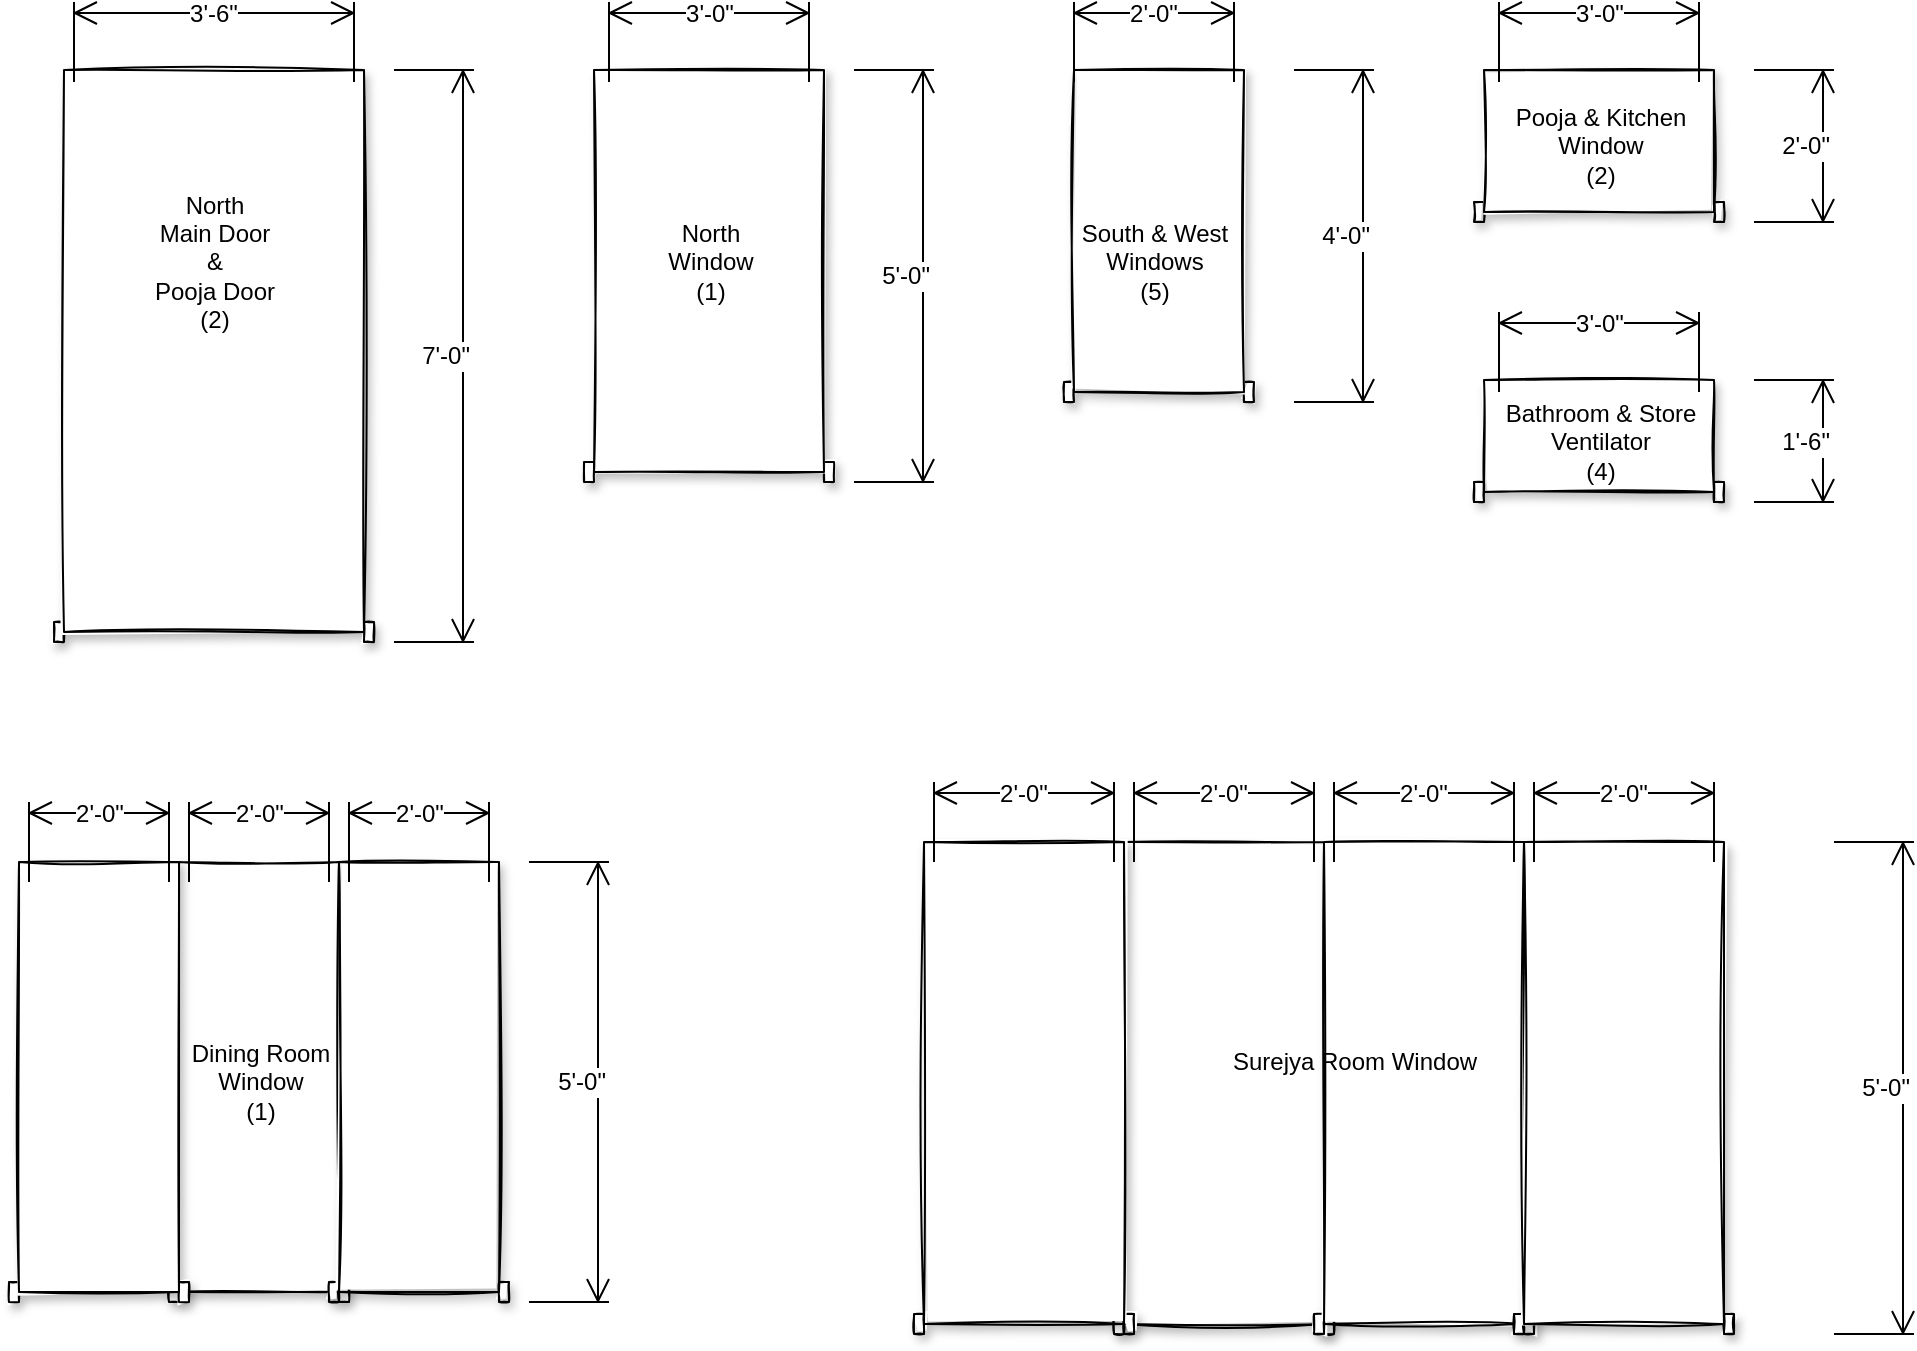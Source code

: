 <mxfile version="16.6.2" type="github" pages="2">
  <diagram id="2RyU8XgS3Ou342YZrbgs" name="GF Doors">
    <mxGraphModel dx="1328" dy="710" grid="1" gridSize="10" guides="1" tooltips="1" connect="1" arrows="1" fold="1" page="1" pageScale="1" pageWidth="1169" pageHeight="827" math="0" shadow="0">
      <root>
        <mxCell id="0" />
        <mxCell id="1" parent="0" />
        <mxCell id="-kedIc6O_IsfXzTdyW87-51" value="" style="verticalLabelPosition=bottom;html=1;verticalAlign=top;align=center;shape=mxgraph.floorplan.doorOverhead;shadow=1;sketch=1;gradientColor=none;" vertex="1" parent="1">
          <mxGeometry x="147.5" y="480" width="90" height="220" as="geometry" />
        </mxCell>
        <mxCell id="-kedIc6O_IsfXzTdyW87-52" value="" style="verticalLabelPosition=bottom;html=1;verticalAlign=top;align=center;shape=mxgraph.floorplan.doorOverhead;shadow=1;sketch=1;gradientColor=none;" vertex="1" parent="1">
          <mxGeometry x="227.5" y="480" width="90" height="220" as="geometry" />
        </mxCell>
        <mxCell id="-kedIc6O_IsfXzTdyW87-2" value="" style="verticalLabelPosition=bottom;html=1;verticalAlign=top;align=center;shape=mxgraph.floorplan.doorOverhead;gradientColor=none;shadow=1;sketch=1;" vertex="1" parent="1">
          <mxGeometry x="90" y="84" width="160" height="286" as="geometry" />
        </mxCell>
        <mxCell id="-kedIc6O_IsfXzTdyW87-6" value="3&#39;-6&quot;" style="shape=dimension;direction=west;whiteSpace=wrap;html=1;align=center;points=[];verticalAlign=top;spacingTop=-8;labelBackgroundColor=#ffffff" vertex="1" parent="1">
          <mxGeometry x="100" y="50" width="140" height="40" as="geometry" />
        </mxCell>
        <mxCell id="-kedIc6O_IsfXzTdyW87-7" value="7&#39;-0&quot;" style="shape=dimension;direction=north;whiteSpace=wrap;html=1;align=right;points=[];verticalAlign=middle;labelBackgroundColor=#ffffff;shadow=0;sketch=0;gradientColor=none;" vertex="1" parent="1">
          <mxGeometry x="260" y="84" width="40" height="286" as="geometry" />
        </mxCell>
        <mxCell id="-kedIc6O_IsfXzTdyW87-8" value="North&lt;br&gt;Main Door&lt;br&gt;&amp;amp;&lt;br&gt;Pooja Door&lt;br&gt;(2)" style="text;html=1;resizable=0;autosize=1;align=center;verticalAlign=middle;points=[];fillColor=none;strokeColor=none;rounded=0;shadow=1;sketch=1;" vertex="1" parent="1">
          <mxGeometry x="130" y="140" width="80" height="80" as="geometry" />
        </mxCell>
        <mxCell id="-kedIc6O_IsfXzTdyW87-12" value="" style="verticalLabelPosition=bottom;html=1;verticalAlign=top;align=center;shape=mxgraph.floorplan.doorOverhead;shadow=1;sketch=1;gradientColor=none;" vertex="1" parent="1">
          <mxGeometry x="355" y="84" width="125" height="206" as="geometry" />
        </mxCell>
        <mxCell id="-kedIc6O_IsfXzTdyW87-13" value="3&#39;-0&quot;" style="shape=dimension;direction=west;whiteSpace=wrap;html=1;align=center;points=[];verticalAlign=top;spacingTop=-8;labelBackgroundColor=#ffffff" vertex="1" parent="1">
          <mxGeometry x="367.5" y="50" width="100" height="40" as="geometry" />
        </mxCell>
        <mxCell id="-kedIc6O_IsfXzTdyW87-14" value="5&#39;-0&quot;" style="shape=dimension;direction=north;whiteSpace=wrap;html=1;align=right;points=[];verticalAlign=middle;labelBackgroundColor=#ffffff;shadow=0;sketch=0;gradientColor=none;" vertex="1" parent="1">
          <mxGeometry x="490" y="84" width="40" height="206" as="geometry" />
        </mxCell>
        <mxCell id="-kedIc6O_IsfXzTdyW87-15" value="North&lt;br&gt;Window&lt;br&gt;(1)" style="text;html=1;resizable=0;autosize=1;align=center;verticalAlign=middle;points=[];fillColor=none;strokeColor=none;rounded=0;shadow=1;sketch=1;" vertex="1" parent="1">
          <mxGeometry x="387.5" y="155" width="60" height="50" as="geometry" />
        </mxCell>
        <mxCell id="-kedIc6O_IsfXzTdyW87-16" value="" style="verticalLabelPosition=bottom;html=1;verticalAlign=top;align=center;shape=mxgraph.floorplan.doorOverhead;shadow=1;sketch=1;gradientColor=none;" vertex="1" parent="1">
          <mxGeometry x="620" y="470" width="110" height="246" as="geometry" />
        </mxCell>
        <mxCell id="-kedIc6O_IsfXzTdyW87-17" value="" style="verticalLabelPosition=bottom;html=1;verticalAlign=top;align=center;shape=mxgraph.floorplan.doorOverhead;shadow=1;sketch=1;gradientColor=none;" vertex="1" parent="1">
          <mxGeometry x="720" y="470" width="110" height="246" as="geometry" />
        </mxCell>
        <mxCell id="-kedIc6O_IsfXzTdyW87-18" value="" style="verticalLabelPosition=bottom;html=1;verticalAlign=top;align=center;shape=mxgraph.floorplan.doorOverhead;shadow=1;sketch=1;gradientColor=none;" vertex="1" parent="1">
          <mxGeometry x="820" y="470" width="110" height="246" as="geometry" />
        </mxCell>
        <mxCell id="-kedIc6O_IsfXzTdyW87-19" value="" style="verticalLabelPosition=bottom;html=1;verticalAlign=top;align=center;shape=mxgraph.floorplan.doorOverhead;shadow=1;sketch=1;gradientColor=none;" vertex="1" parent="1">
          <mxGeometry x="520" y="470" width="110" height="246" as="geometry" />
        </mxCell>
        <mxCell id="-kedIc6O_IsfXzTdyW87-20" value="5&#39;-0&quot;" style="shape=dimension;direction=north;whiteSpace=wrap;html=1;align=right;points=[];verticalAlign=middle;labelBackgroundColor=#ffffff;shadow=0;sketch=0;gradientColor=none;" vertex="1" parent="1">
          <mxGeometry x="980" y="470" width="40" height="246" as="geometry" />
        </mxCell>
        <mxCell id="-kedIc6O_IsfXzTdyW87-21" value="2&#39;-0&quot;" style="shape=dimension;direction=west;whiteSpace=wrap;html=1;align=center;points=[];verticalAlign=top;spacingTop=-8;labelBackgroundColor=#ffffff" vertex="1" parent="1">
          <mxGeometry x="530" y="440" width="90" height="40" as="geometry" />
        </mxCell>
        <mxCell id="-kedIc6O_IsfXzTdyW87-22" value="2&#39;-0&quot;" style="shape=dimension;direction=west;whiteSpace=wrap;html=1;align=center;points=[];verticalAlign=top;spacingTop=-8;labelBackgroundColor=#ffffff" vertex="1" parent="1">
          <mxGeometry x="630" y="440" width="90" height="40" as="geometry" />
        </mxCell>
        <mxCell id="-kedIc6O_IsfXzTdyW87-23" value="2&#39;-0&quot;" style="shape=dimension;direction=west;whiteSpace=wrap;html=1;align=center;points=[];verticalAlign=top;spacingTop=-8;labelBackgroundColor=#ffffff" vertex="1" parent="1">
          <mxGeometry x="730" y="440" width="90" height="40" as="geometry" />
        </mxCell>
        <mxCell id="-kedIc6O_IsfXzTdyW87-24" value="2&#39;-0&quot;" style="shape=dimension;direction=west;whiteSpace=wrap;html=1;align=center;points=[];verticalAlign=top;spacingTop=-8;labelBackgroundColor=#ffffff" vertex="1" parent="1">
          <mxGeometry x="830" y="440" width="90" height="40" as="geometry" />
        </mxCell>
        <mxCell id="-kedIc6O_IsfXzTdyW87-25" value="Surejya Room Window" style="text;html=1;resizable=0;autosize=1;align=center;verticalAlign=middle;points=[];fillColor=none;strokeColor=none;rounded=0;shadow=0;sketch=0;" vertex="1" parent="1">
          <mxGeometry x="670" y="570" width="140" height="20" as="geometry" />
        </mxCell>
        <mxCell id="-kedIc6O_IsfXzTdyW87-26" value="" style="verticalLabelPosition=bottom;html=1;verticalAlign=top;align=center;shape=mxgraph.floorplan.doorOverhead;shadow=1;sketch=1;gradientColor=none;" vertex="1" parent="1">
          <mxGeometry x="595" y="84" width="95" height="166" as="geometry" />
        </mxCell>
        <mxCell id="-kedIc6O_IsfXzTdyW87-27" value="2&#39;-0&quot;" style="shape=dimension;direction=west;whiteSpace=wrap;html=1;align=center;points=[];verticalAlign=top;spacingTop=-8;labelBackgroundColor=#ffffff" vertex="1" parent="1">
          <mxGeometry x="600" y="50" width="80" height="40" as="geometry" />
        </mxCell>
        <mxCell id="-kedIc6O_IsfXzTdyW87-28" value="4&#39;-0&quot;" style="shape=dimension;direction=north;whiteSpace=wrap;html=1;align=right;points=[];verticalAlign=middle;labelBackgroundColor=#ffffff;shadow=0;sketch=0;gradientColor=none;" vertex="1" parent="1">
          <mxGeometry x="710" y="84" width="40" height="166" as="geometry" />
        </mxCell>
        <mxCell id="-kedIc6O_IsfXzTdyW87-29" value="South &amp;amp; West&lt;br&gt;Windows&lt;br&gt;(5)" style="text;html=1;resizable=0;autosize=1;align=center;verticalAlign=middle;points=[];fillColor=none;strokeColor=none;rounded=0;shadow=0;sketch=0;" vertex="1" parent="1">
          <mxGeometry x="595" y="155" width="90" height="50" as="geometry" />
        </mxCell>
        <mxCell id="-kedIc6O_IsfXzTdyW87-33" value="" style="verticalLabelPosition=bottom;html=1;verticalAlign=top;align=center;shape=mxgraph.floorplan.doorOverhead;shadow=1;sketch=1;gradientColor=none;" vertex="1" parent="1">
          <mxGeometry x="67.5" y="480" width="90" height="220" as="geometry" />
        </mxCell>
        <mxCell id="-kedIc6O_IsfXzTdyW87-34" value="5&#39;-0&quot;" style="shape=dimension;direction=north;whiteSpace=wrap;html=1;align=right;points=[];verticalAlign=middle;labelBackgroundColor=#ffffff;shadow=0;sketch=0;gradientColor=none;" vertex="1" parent="1">
          <mxGeometry x="327.5" y="480" width="40" height="220" as="geometry" />
        </mxCell>
        <mxCell id="-kedIc6O_IsfXzTdyW87-35" value="2&#39;-0&quot;" style="shape=dimension;direction=west;whiteSpace=wrap;html=1;align=center;points=[];verticalAlign=top;spacingTop=-8;labelBackgroundColor=#ffffff" vertex="1" parent="1">
          <mxGeometry x="77.5" y="450" width="70" height="40" as="geometry" />
        </mxCell>
        <mxCell id="-kedIc6O_IsfXzTdyW87-36" value="2&#39;-0&quot;" style="shape=dimension;direction=west;whiteSpace=wrap;html=1;align=center;points=[];verticalAlign=top;spacingTop=-8;labelBackgroundColor=#ffffff" vertex="1" parent="1">
          <mxGeometry x="157.5" y="450" width="70" height="40" as="geometry" />
        </mxCell>
        <mxCell id="-kedIc6O_IsfXzTdyW87-37" value="2&#39;-0&quot;" style="shape=dimension;direction=west;whiteSpace=wrap;html=1;align=center;points=[];verticalAlign=top;spacingTop=-8;labelBackgroundColor=#ffffff" vertex="1" parent="1">
          <mxGeometry x="237.5" y="450" width="70" height="40" as="geometry" />
        </mxCell>
        <mxCell id="-kedIc6O_IsfXzTdyW87-40" value="" style="verticalLabelPosition=bottom;html=1;verticalAlign=top;align=center;shape=mxgraph.floorplan.doorOverhead;shadow=1;sketch=1;gradientColor=none;" vertex="1" parent="1">
          <mxGeometry x="800" y="84" width="125" height="76" as="geometry" />
        </mxCell>
        <mxCell id="-kedIc6O_IsfXzTdyW87-41" value="3&#39;-0&quot;" style="shape=dimension;direction=west;whiteSpace=wrap;html=1;align=center;points=[];verticalAlign=top;spacingTop=-8;labelBackgroundColor=#ffffff" vertex="1" parent="1">
          <mxGeometry x="812.5" y="50" width="100" height="40" as="geometry" />
        </mxCell>
        <mxCell id="-kedIc6O_IsfXzTdyW87-42" value="2&#39;-0&quot;" style="shape=dimension;direction=north;whiteSpace=wrap;html=1;align=right;points=[];verticalAlign=middle;labelBackgroundColor=#ffffff;shadow=0;sketch=0;gradientColor=none;" vertex="1" parent="1">
          <mxGeometry x="940" y="84" width="40" height="76" as="geometry" />
        </mxCell>
        <mxCell id="-kedIc6O_IsfXzTdyW87-43" value="Pooja &amp;amp; Kitchen&lt;br&gt;Window&lt;br&gt;(2)" style="text;html=1;resizable=0;autosize=1;align=center;verticalAlign=middle;points=[];fillColor=none;strokeColor=none;rounded=0;shadow=0;sketch=0;" vertex="1" parent="1">
          <mxGeometry x="812.5" y="97" width="100" height="50" as="geometry" />
        </mxCell>
        <mxCell id="-kedIc6O_IsfXzTdyW87-45" value="" style="verticalLabelPosition=bottom;html=1;verticalAlign=top;align=center;shape=mxgraph.floorplan.doorOverhead;shadow=1;sketch=1;gradientColor=none;" vertex="1" parent="1">
          <mxGeometry x="800" y="239" width="125" height="61" as="geometry" />
        </mxCell>
        <mxCell id="-kedIc6O_IsfXzTdyW87-46" value="3&#39;-0&quot;" style="shape=dimension;direction=west;whiteSpace=wrap;html=1;align=center;points=[];verticalAlign=top;spacingTop=-8;labelBackgroundColor=#ffffff" vertex="1" parent="1">
          <mxGeometry x="812.5" y="205" width="100" height="40" as="geometry" />
        </mxCell>
        <mxCell id="-kedIc6O_IsfXzTdyW87-47" value="1&#39;-6&quot;" style="shape=dimension;direction=north;whiteSpace=wrap;html=1;align=right;points=[];verticalAlign=middle;labelBackgroundColor=#ffffff;shadow=0;sketch=0;gradientColor=none;" vertex="1" parent="1">
          <mxGeometry x="940" y="239" width="40" height="61" as="geometry" />
        </mxCell>
        <mxCell id="-kedIc6O_IsfXzTdyW87-48" value="Bathroom &amp;amp; Store&lt;br&gt;Ventilator&lt;br&gt;(4)" style="text;html=1;resizable=0;autosize=1;align=center;verticalAlign=middle;points=[];fillColor=none;strokeColor=none;rounded=0;shadow=0;sketch=0;" vertex="1" parent="1">
          <mxGeometry x="807.5" y="245" width="110" height="50" as="geometry" />
        </mxCell>
        <mxCell id="-kedIc6O_IsfXzTdyW87-39" value="Dining Room&lt;br&gt;Window&lt;br&gt;(1)" style="text;html=1;resizable=0;autosize=1;align=center;verticalAlign=middle;points=[];fillColor=none;strokeColor=none;rounded=0;shadow=0;sketch=0;" vertex="1" parent="1">
          <mxGeometry x="152.5" y="565" width="80" height="50" as="geometry" />
        </mxCell>
      </root>
    </mxGraphModel>
  </diagram>
  <diagram name="GF Windows" id="BZlnHWajwyw8XFA7sFdJ">
    <mxGraphModel dx="1328" dy="710" grid="1" gridSize="10" guides="1" tooltips="1" connect="1" arrows="1" fold="1" page="1" pageScale="1" pageWidth="1169" pageHeight="827" math="0" shadow="0">
      <root>
        <mxCell id="9AlaRydBbtmJNh-A9zOE-0" />
        <mxCell id="9AlaRydBbtmJNh-A9zOE-1" parent="9AlaRydBbtmJNh-A9zOE-0" />
        <mxCell id="9AlaRydBbtmJNh-A9zOE-2" value="" style="verticalLabelPosition=bottom;html=1;verticalAlign=top;align=center;shape=mxgraph.floorplan.doorOverhead;shadow=1;sketch=1;gradientColor=none;" vertex="1" parent="9AlaRydBbtmJNh-A9zOE-1">
          <mxGeometry x="147.5" y="480" width="90" height="220" as="geometry" />
        </mxCell>
        <mxCell id="9AlaRydBbtmJNh-A9zOE-3" value="" style="verticalLabelPosition=bottom;html=1;verticalAlign=top;align=center;shape=mxgraph.floorplan.doorOverhead;shadow=1;sketch=1;gradientColor=none;" vertex="1" parent="9AlaRydBbtmJNh-A9zOE-1">
          <mxGeometry x="227.5" y="480" width="90" height="220" as="geometry" />
        </mxCell>
        <mxCell id="9AlaRydBbtmJNh-A9zOE-4" value="" style="verticalLabelPosition=bottom;html=1;verticalAlign=top;align=center;shape=mxgraph.floorplan.doorOverhead;gradientColor=none;shadow=1;sketch=1;" vertex="1" parent="9AlaRydBbtmJNh-A9zOE-1">
          <mxGeometry x="90" y="84" width="160" height="286" as="geometry" />
        </mxCell>
        <mxCell id="9AlaRydBbtmJNh-A9zOE-5" value="3&#39;-6&quot;" style="shape=dimension;direction=west;whiteSpace=wrap;html=1;align=center;points=[];verticalAlign=top;spacingTop=-8;labelBackgroundColor=#ffffff" vertex="1" parent="9AlaRydBbtmJNh-A9zOE-1">
          <mxGeometry x="100" y="50" width="140" height="40" as="geometry" />
        </mxCell>
        <mxCell id="9AlaRydBbtmJNh-A9zOE-6" value="7&#39;-0&quot;" style="shape=dimension;direction=north;whiteSpace=wrap;html=1;align=right;points=[];verticalAlign=middle;labelBackgroundColor=#ffffff;shadow=0;sketch=0;gradientColor=none;" vertex="1" parent="9AlaRydBbtmJNh-A9zOE-1">
          <mxGeometry x="260" y="84" width="40" height="286" as="geometry" />
        </mxCell>
        <mxCell id="9AlaRydBbtmJNh-A9zOE-7" value="North&lt;br&gt;Main Door&lt;br&gt;&amp;amp;&lt;br&gt;Pooja Door&lt;br&gt;(2)" style="text;html=1;resizable=0;autosize=1;align=center;verticalAlign=middle;points=[];fillColor=none;strokeColor=none;rounded=0;shadow=1;sketch=1;" vertex="1" parent="9AlaRydBbtmJNh-A9zOE-1">
          <mxGeometry x="130" y="140" width="80" height="80" as="geometry" />
        </mxCell>
        <mxCell id="9AlaRydBbtmJNh-A9zOE-8" value="" style="verticalLabelPosition=bottom;html=1;verticalAlign=top;align=center;shape=mxgraph.floorplan.doorOverhead;shadow=1;sketch=1;gradientColor=none;" vertex="1" parent="9AlaRydBbtmJNh-A9zOE-1">
          <mxGeometry x="355" y="84" width="125" height="206" as="geometry" />
        </mxCell>
        <mxCell id="9AlaRydBbtmJNh-A9zOE-9" value="3&#39;-0&quot;" style="shape=dimension;direction=west;whiteSpace=wrap;html=1;align=center;points=[];verticalAlign=top;spacingTop=-8;labelBackgroundColor=#ffffff" vertex="1" parent="9AlaRydBbtmJNh-A9zOE-1">
          <mxGeometry x="367.5" y="50" width="100" height="40" as="geometry" />
        </mxCell>
        <mxCell id="9AlaRydBbtmJNh-A9zOE-10" value="5&#39;-0&quot;" style="shape=dimension;direction=north;whiteSpace=wrap;html=1;align=right;points=[];verticalAlign=middle;labelBackgroundColor=#ffffff;shadow=0;sketch=0;gradientColor=none;" vertex="1" parent="9AlaRydBbtmJNh-A9zOE-1">
          <mxGeometry x="490" y="84" width="40" height="206" as="geometry" />
        </mxCell>
        <mxCell id="9AlaRydBbtmJNh-A9zOE-11" value="North&lt;br&gt;Window&lt;br&gt;(1)" style="text;html=1;resizable=0;autosize=1;align=center;verticalAlign=middle;points=[];fillColor=none;strokeColor=none;rounded=0;shadow=1;sketch=1;" vertex="1" parent="9AlaRydBbtmJNh-A9zOE-1">
          <mxGeometry x="387.5" y="155" width="60" height="50" as="geometry" />
        </mxCell>
        <mxCell id="9AlaRydBbtmJNh-A9zOE-12" value="" style="verticalLabelPosition=bottom;html=1;verticalAlign=top;align=center;shape=mxgraph.floorplan.doorOverhead;shadow=1;sketch=1;gradientColor=none;" vertex="1" parent="9AlaRydBbtmJNh-A9zOE-1">
          <mxGeometry x="620" y="470" width="110" height="246" as="geometry" />
        </mxCell>
        <mxCell id="9AlaRydBbtmJNh-A9zOE-13" value="" style="verticalLabelPosition=bottom;html=1;verticalAlign=top;align=center;shape=mxgraph.floorplan.doorOverhead;shadow=1;sketch=1;gradientColor=none;" vertex="1" parent="9AlaRydBbtmJNh-A9zOE-1">
          <mxGeometry x="720" y="470" width="110" height="246" as="geometry" />
        </mxCell>
        <mxCell id="9AlaRydBbtmJNh-A9zOE-14" value="" style="verticalLabelPosition=bottom;html=1;verticalAlign=top;align=center;shape=mxgraph.floorplan.doorOverhead;shadow=1;sketch=1;gradientColor=none;" vertex="1" parent="9AlaRydBbtmJNh-A9zOE-1">
          <mxGeometry x="820" y="470" width="110" height="246" as="geometry" />
        </mxCell>
        <mxCell id="9AlaRydBbtmJNh-A9zOE-15" value="" style="verticalLabelPosition=bottom;html=1;verticalAlign=top;align=center;shape=mxgraph.floorplan.doorOverhead;shadow=1;sketch=1;gradientColor=none;" vertex="1" parent="9AlaRydBbtmJNh-A9zOE-1">
          <mxGeometry x="520" y="470" width="110" height="246" as="geometry" />
        </mxCell>
        <mxCell id="9AlaRydBbtmJNh-A9zOE-16" value="5&#39;-0&quot;" style="shape=dimension;direction=north;whiteSpace=wrap;html=1;align=right;points=[];verticalAlign=middle;labelBackgroundColor=#ffffff;shadow=0;sketch=0;gradientColor=none;" vertex="1" parent="9AlaRydBbtmJNh-A9zOE-1">
          <mxGeometry x="980" y="470" width="40" height="246" as="geometry" />
        </mxCell>
        <mxCell id="9AlaRydBbtmJNh-A9zOE-17" value="2&#39;-0&quot;" style="shape=dimension;direction=west;whiteSpace=wrap;html=1;align=center;points=[];verticalAlign=top;spacingTop=-8;labelBackgroundColor=#ffffff" vertex="1" parent="9AlaRydBbtmJNh-A9zOE-1">
          <mxGeometry x="530" y="440" width="90" height="40" as="geometry" />
        </mxCell>
        <mxCell id="9AlaRydBbtmJNh-A9zOE-18" value="2&#39;-0&quot;" style="shape=dimension;direction=west;whiteSpace=wrap;html=1;align=center;points=[];verticalAlign=top;spacingTop=-8;labelBackgroundColor=#ffffff" vertex="1" parent="9AlaRydBbtmJNh-A9zOE-1">
          <mxGeometry x="630" y="440" width="90" height="40" as="geometry" />
        </mxCell>
        <mxCell id="9AlaRydBbtmJNh-A9zOE-19" value="2&#39;-0&quot;" style="shape=dimension;direction=west;whiteSpace=wrap;html=1;align=center;points=[];verticalAlign=top;spacingTop=-8;labelBackgroundColor=#ffffff" vertex="1" parent="9AlaRydBbtmJNh-A9zOE-1">
          <mxGeometry x="730" y="440" width="90" height="40" as="geometry" />
        </mxCell>
        <mxCell id="9AlaRydBbtmJNh-A9zOE-20" value="2&#39;-0&quot;" style="shape=dimension;direction=west;whiteSpace=wrap;html=1;align=center;points=[];verticalAlign=top;spacingTop=-8;labelBackgroundColor=#ffffff" vertex="1" parent="9AlaRydBbtmJNh-A9zOE-1">
          <mxGeometry x="830" y="440" width="90" height="40" as="geometry" />
        </mxCell>
        <mxCell id="9AlaRydBbtmJNh-A9zOE-21" value="Surejya Room Window" style="text;html=1;resizable=0;autosize=1;align=center;verticalAlign=middle;points=[];fillColor=none;strokeColor=none;rounded=0;shadow=0;sketch=0;" vertex="1" parent="9AlaRydBbtmJNh-A9zOE-1">
          <mxGeometry x="670" y="570" width="140" height="20" as="geometry" />
        </mxCell>
        <mxCell id="9AlaRydBbtmJNh-A9zOE-22" value="" style="verticalLabelPosition=bottom;html=1;verticalAlign=top;align=center;shape=mxgraph.floorplan.doorOverhead;shadow=1;sketch=1;gradientColor=none;" vertex="1" parent="9AlaRydBbtmJNh-A9zOE-1">
          <mxGeometry x="595" y="84" width="95" height="166" as="geometry" />
        </mxCell>
        <mxCell id="9AlaRydBbtmJNh-A9zOE-23" value="2&#39;-0&quot;" style="shape=dimension;direction=west;whiteSpace=wrap;html=1;align=center;points=[];verticalAlign=top;spacingTop=-8;labelBackgroundColor=#ffffff" vertex="1" parent="9AlaRydBbtmJNh-A9zOE-1">
          <mxGeometry x="600" y="50" width="80" height="40" as="geometry" />
        </mxCell>
        <mxCell id="9AlaRydBbtmJNh-A9zOE-24" value="4&#39;-0&quot;" style="shape=dimension;direction=north;whiteSpace=wrap;html=1;align=right;points=[];verticalAlign=middle;labelBackgroundColor=#ffffff;shadow=0;sketch=0;gradientColor=none;" vertex="1" parent="9AlaRydBbtmJNh-A9zOE-1">
          <mxGeometry x="710" y="84" width="40" height="166" as="geometry" />
        </mxCell>
        <mxCell id="9AlaRydBbtmJNh-A9zOE-25" value="South &amp;amp; West&lt;br&gt;Windows&lt;br&gt;(5)" style="text;html=1;resizable=0;autosize=1;align=center;verticalAlign=middle;points=[];fillColor=none;strokeColor=none;rounded=0;shadow=0;sketch=0;" vertex="1" parent="9AlaRydBbtmJNh-A9zOE-1">
          <mxGeometry x="595" y="155" width="90" height="50" as="geometry" />
        </mxCell>
        <mxCell id="9AlaRydBbtmJNh-A9zOE-26" value="" style="verticalLabelPosition=bottom;html=1;verticalAlign=top;align=center;shape=mxgraph.floorplan.doorOverhead;shadow=1;sketch=1;gradientColor=none;" vertex="1" parent="9AlaRydBbtmJNh-A9zOE-1">
          <mxGeometry x="67.5" y="480" width="90" height="220" as="geometry" />
        </mxCell>
        <mxCell id="9AlaRydBbtmJNh-A9zOE-27" value="5&#39;-0&quot;" style="shape=dimension;direction=north;whiteSpace=wrap;html=1;align=right;points=[];verticalAlign=middle;labelBackgroundColor=#ffffff;shadow=0;sketch=0;gradientColor=none;" vertex="1" parent="9AlaRydBbtmJNh-A9zOE-1">
          <mxGeometry x="327.5" y="480" width="40" height="220" as="geometry" />
        </mxCell>
        <mxCell id="9AlaRydBbtmJNh-A9zOE-28" value="2&#39;-0&quot;" style="shape=dimension;direction=west;whiteSpace=wrap;html=1;align=center;points=[];verticalAlign=top;spacingTop=-8;labelBackgroundColor=#ffffff" vertex="1" parent="9AlaRydBbtmJNh-A9zOE-1">
          <mxGeometry x="77.5" y="450" width="70" height="40" as="geometry" />
        </mxCell>
        <mxCell id="9AlaRydBbtmJNh-A9zOE-29" value="2&#39;-0&quot;" style="shape=dimension;direction=west;whiteSpace=wrap;html=1;align=center;points=[];verticalAlign=top;spacingTop=-8;labelBackgroundColor=#ffffff" vertex="1" parent="9AlaRydBbtmJNh-A9zOE-1">
          <mxGeometry x="157.5" y="450" width="70" height="40" as="geometry" />
        </mxCell>
        <mxCell id="9AlaRydBbtmJNh-A9zOE-30" value="2&#39;-0&quot;" style="shape=dimension;direction=west;whiteSpace=wrap;html=1;align=center;points=[];verticalAlign=top;spacingTop=-8;labelBackgroundColor=#ffffff" vertex="1" parent="9AlaRydBbtmJNh-A9zOE-1">
          <mxGeometry x="237.5" y="450" width="70" height="40" as="geometry" />
        </mxCell>
        <mxCell id="9AlaRydBbtmJNh-A9zOE-31" value="" style="verticalLabelPosition=bottom;html=1;verticalAlign=top;align=center;shape=mxgraph.floorplan.doorOverhead;shadow=1;sketch=1;gradientColor=none;" vertex="1" parent="9AlaRydBbtmJNh-A9zOE-1">
          <mxGeometry x="800" y="84" width="125" height="76" as="geometry" />
        </mxCell>
        <mxCell id="9AlaRydBbtmJNh-A9zOE-32" value="3&#39;-0&quot;" style="shape=dimension;direction=west;whiteSpace=wrap;html=1;align=center;points=[];verticalAlign=top;spacingTop=-8;labelBackgroundColor=#ffffff" vertex="1" parent="9AlaRydBbtmJNh-A9zOE-1">
          <mxGeometry x="812.5" y="50" width="100" height="40" as="geometry" />
        </mxCell>
        <mxCell id="9AlaRydBbtmJNh-A9zOE-33" value="2&#39;-0&quot;" style="shape=dimension;direction=north;whiteSpace=wrap;html=1;align=right;points=[];verticalAlign=middle;labelBackgroundColor=#ffffff;shadow=0;sketch=0;gradientColor=none;" vertex="1" parent="9AlaRydBbtmJNh-A9zOE-1">
          <mxGeometry x="940" y="84" width="40" height="76" as="geometry" />
        </mxCell>
        <mxCell id="9AlaRydBbtmJNh-A9zOE-34" value="Pooja &amp;amp; Kitchen&lt;br&gt;Window&lt;br&gt;(2)" style="text;html=1;resizable=0;autosize=1;align=center;verticalAlign=middle;points=[];fillColor=none;strokeColor=none;rounded=0;shadow=0;sketch=0;" vertex="1" parent="9AlaRydBbtmJNh-A9zOE-1">
          <mxGeometry x="812.5" y="97" width="100" height="50" as="geometry" />
        </mxCell>
        <mxCell id="9AlaRydBbtmJNh-A9zOE-35" value="" style="verticalLabelPosition=bottom;html=1;verticalAlign=top;align=center;shape=mxgraph.floorplan.doorOverhead;shadow=1;sketch=1;gradientColor=none;" vertex="1" parent="9AlaRydBbtmJNh-A9zOE-1">
          <mxGeometry x="800" y="239" width="125" height="61" as="geometry" />
        </mxCell>
        <mxCell id="9AlaRydBbtmJNh-A9zOE-36" value="3&#39;-0&quot;" style="shape=dimension;direction=west;whiteSpace=wrap;html=1;align=center;points=[];verticalAlign=top;spacingTop=-8;labelBackgroundColor=#ffffff" vertex="1" parent="9AlaRydBbtmJNh-A9zOE-1">
          <mxGeometry x="812.5" y="205" width="100" height="40" as="geometry" />
        </mxCell>
        <mxCell id="9AlaRydBbtmJNh-A9zOE-37" value="1&#39;-6&quot;" style="shape=dimension;direction=north;whiteSpace=wrap;html=1;align=right;points=[];verticalAlign=middle;labelBackgroundColor=#ffffff;shadow=0;sketch=0;gradientColor=none;" vertex="1" parent="9AlaRydBbtmJNh-A9zOE-1">
          <mxGeometry x="940" y="239" width="40" height="61" as="geometry" />
        </mxCell>
        <mxCell id="9AlaRydBbtmJNh-A9zOE-38" value="Bathroom &amp;amp; Store&lt;br&gt;Ventilator&lt;br&gt;(4)" style="text;html=1;resizable=0;autosize=1;align=center;verticalAlign=middle;points=[];fillColor=none;strokeColor=none;rounded=0;shadow=0;sketch=0;" vertex="1" parent="9AlaRydBbtmJNh-A9zOE-1">
          <mxGeometry x="807.5" y="245" width="110" height="50" as="geometry" />
        </mxCell>
        <mxCell id="9AlaRydBbtmJNh-A9zOE-39" value="Dining Room&lt;br&gt;Window&lt;br&gt;(1)" style="text;html=1;resizable=0;autosize=1;align=center;verticalAlign=middle;points=[];fillColor=none;strokeColor=none;rounded=0;shadow=0;sketch=0;" vertex="1" parent="9AlaRydBbtmJNh-A9zOE-1">
          <mxGeometry x="152.5" y="565" width="80" height="50" as="geometry" />
        </mxCell>
      </root>
    </mxGraphModel>
  </diagram>
</mxfile>
